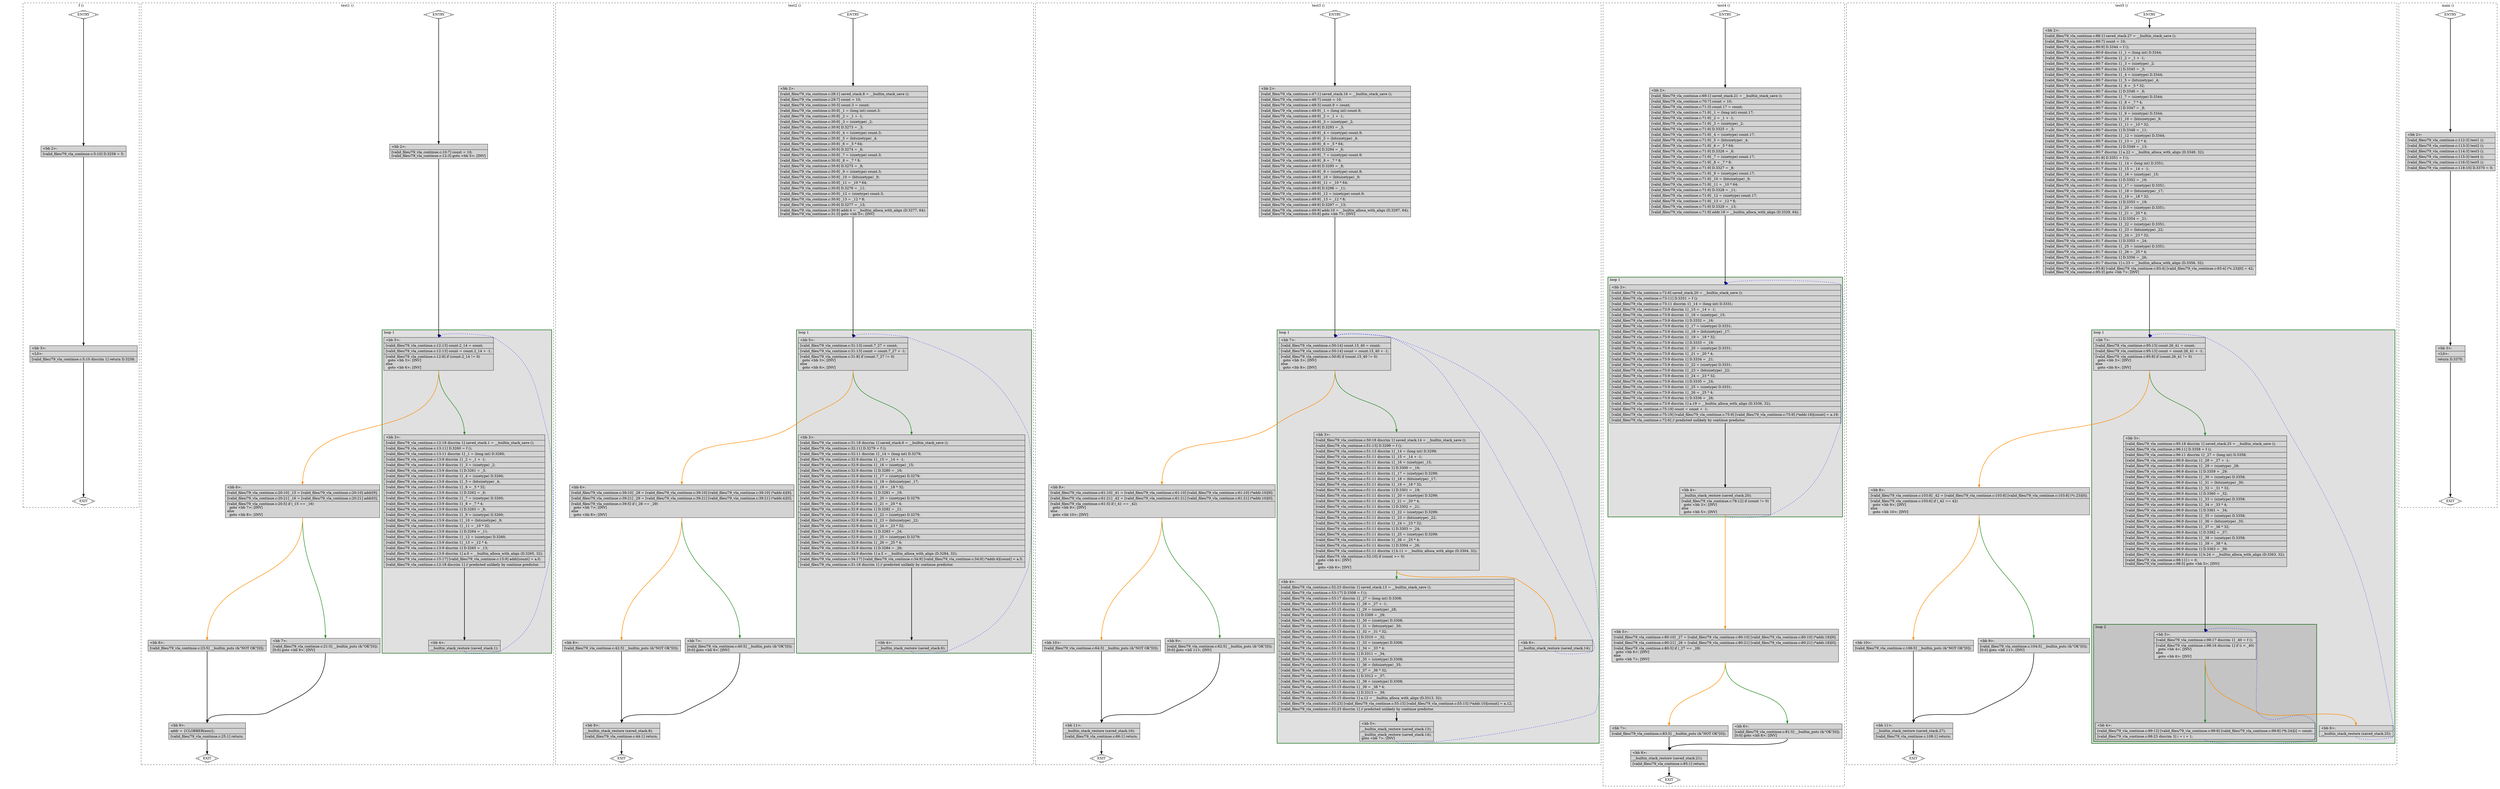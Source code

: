 digraph "a-79_vla_continue.c.015t.cfg" {
overlap=false;
subgraph "cluster_f" {
	style="dashed";
	color="black";
	label="f ()";
	fn_0_basic_block_0 [shape=Mdiamond,style=filled,fillcolor=white,label="ENTRY"];

	fn_0_basic_block_1 [shape=Mdiamond,style=filled,fillcolor=white,label="EXIT"];

	fn_0_basic_block_2 [shape=record,style=filled,fillcolor=lightgrey,label="{\<bb\ 2\>:\l\
|[valid_files/79_vla_continue.c:5:10]\ D.3258\ =\ 5;\l\
}"];

	fn_0_basic_block_3 [shape=record,style=filled,fillcolor=lightgrey,label="{\<bb\ 3\>:\l\
|\<L0\>:\l\
|[valid_files/79_vla_continue.c:5:10\ discrim\ 1]\ return\ D.3258;\l\
}"];

	fn_0_basic_block_0:s -> fn_0_basic_block_2:n [style="solid,bold",color=black,weight=100,constraint=true];
	fn_0_basic_block_2:s -> fn_0_basic_block_3:n [style="solid,bold",color=black,weight=100,constraint=true];
	fn_0_basic_block_3:s -> fn_0_basic_block_1:n [style="solid,bold",color=black,weight=10,constraint=true];
	fn_0_basic_block_0:s -> fn_0_basic_block_1:n [style="invis",constraint=true];
}
subgraph "cluster_test1" {
	style="dashed";
	color="black";
	label="test1 ()";
	subgraph cluster_1_1 {
	style="filled";
	color="darkgreen";
	fillcolor="grey88";
	label="loop 1";
	labeljust=l;
	penwidth=2;
	fn_1_basic_block_5 [shape=record,style=filled,fillcolor=lightgrey,label="{\<bb\ 5\>:\l\
|[valid_files/79_vla_continue.c:12:13]\ count.2_14\ =\ count;\l\
|[valid_files/79_vla_continue.c:12:13]\ count\ =\ count.2_14\ +\ -1;\l\
|[valid_files/79_vla_continue.c:12:8]\ if\ (count.2_14\ !=\ 0)\l\
\ \ goto\ \<bb\ 3\>;\ [INV]\l\
else\l\
\ \ goto\ \<bb\ 6\>;\ [INV]\l\
}"];

	fn_1_basic_block_3 [shape=record,style=filled,fillcolor=lightgrey,label="{\<bb\ 3\>:\l\
|[valid_files/79_vla_continue.c:12:18\ discrim\ 1]\ saved_stack.1\ =\ __builtin_stack_save\ ();\l\
|[valid_files/79_vla_continue.c:13:11]\ D.3260\ =\ f\ ();\l\
|[valid_files/79_vla_continue.c:13:11\ discrim\ 1]\ _1\ =\ (long\ int)\ D.3260;\l\
|[valid_files/79_vla_continue.c:13:9\ discrim\ 1]\ _2\ =\ _1\ +\ -1;\l\
|[valid_files/79_vla_continue.c:13:9\ discrim\ 1]\ _3\ =\ (sizetype)\ _2;\l\
|[valid_files/79_vla_continue.c:13:9\ discrim\ 1]\ D.3261\ =\ _3;\l\
|[valid_files/79_vla_continue.c:13:9\ discrim\ 1]\ _4\ =\ (sizetype)\ D.3260;\l\
|[valid_files/79_vla_continue.c:13:9\ discrim\ 1]\ _5\ =\ (bitsizetype)\ _4;\l\
|[valid_files/79_vla_continue.c:13:9\ discrim\ 1]\ _6\ =\ _5\ *\ 32;\l\
|[valid_files/79_vla_continue.c:13:9\ discrim\ 1]\ D.3262\ =\ _6;\l\
|[valid_files/79_vla_continue.c:13:9\ discrim\ 1]\ _7\ =\ (sizetype)\ D.3260;\l\
|[valid_files/79_vla_continue.c:13:9\ discrim\ 1]\ _8\ =\ _7\ *\ 4;\l\
|[valid_files/79_vla_continue.c:13:9\ discrim\ 1]\ D.3263\ =\ _8;\l\
|[valid_files/79_vla_continue.c:13:9\ discrim\ 1]\ _9\ =\ (sizetype)\ D.3260;\l\
|[valid_files/79_vla_continue.c:13:9\ discrim\ 1]\ _10\ =\ (bitsizetype)\ _9;\l\
|[valid_files/79_vla_continue.c:13:9\ discrim\ 1]\ _11\ =\ _10\ *\ 32;\l\
|[valid_files/79_vla_continue.c:13:9\ discrim\ 1]\ D.3264\ =\ _11;\l\
|[valid_files/79_vla_continue.c:13:9\ discrim\ 1]\ _12\ =\ (sizetype)\ D.3260;\l\
|[valid_files/79_vla_continue.c:13:9\ discrim\ 1]\ _13\ =\ _12\ *\ 4;\l\
|[valid_files/79_vla_continue.c:13:9\ discrim\ 1]\ D.3265\ =\ _13;\l\
|[valid_files/79_vla_continue.c:13:9\ discrim\ 1]\ a.0\ =\ __builtin_alloca_with_align\ (D.3265,\ 32);\l\
|[valid_files/79_vla_continue.c:15:17]\ [valid_files/79_vla_continue.c:15:9]\ addr[count]\ =\ a.0;\l\
|[valid_files/79_vla_continue.c:12:18\ discrim\ 1]\ //\ predicted\ unlikely\ by\ continue\ predictor.\l\
}"];

	fn_1_basic_block_4 [shape=record,style=filled,fillcolor=lightgrey,label="{\<bb\ 4\>:\l\
|__builtin_stack_restore\ (saved_stack.1);\l\
}"];

	}
	fn_1_basic_block_0 [shape=Mdiamond,style=filled,fillcolor=white,label="ENTRY"];

	fn_1_basic_block_1 [shape=Mdiamond,style=filled,fillcolor=white,label="EXIT"];

	fn_1_basic_block_2 [shape=record,style=filled,fillcolor=lightgrey,label="{\<bb\ 2\>:\l\
|[valid_files/79_vla_continue.c:10:7]\ count\ =\ 10;\l\
[valid_files/79_vla_continue.c:12:3]\ goto\ \<bb\ 5\>;\ [INV]\l\
}"];

	fn_1_basic_block_6 [shape=record,style=filled,fillcolor=lightgrey,label="{\<bb\ 6\>:\l\
|[valid_files/79_vla_continue.c:20:10]\ _15\ =\ [valid_files/79_vla_continue.c:20:10]\ addr[9];\l\
|[valid_files/79_vla_continue.c:20:21]\ _16\ =\ [valid_files/79_vla_continue.c:20:21]\ addr[0];\l\
|[valid_files/79_vla_continue.c:20:5]\ if\ (_15\ ==\ _16)\l\
\ \ goto\ \<bb\ 7\>;\ [INV]\l\
else\l\
\ \ goto\ \<bb\ 8\>;\ [INV]\l\
}"];

	fn_1_basic_block_7 [shape=record,style=filled,fillcolor=lightgrey,label="{\<bb\ 7\>:\l\
|[valid_files/79_vla_continue.c:21:5]\ __builtin_puts\ (&\"OK\"[0]);\l\
[0:0]\ goto\ \<bb\ 9\>;\ [INV]\l\
}"];

	fn_1_basic_block_8 [shape=record,style=filled,fillcolor=lightgrey,label="{\<bb\ 8\>:\l\
|[valid_files/79_vla_continue.c:23:5]\ __builtin_puts\ (&\"NOT\ OK\"[0]);\l\
}"];

	fn_1_basic_block_9 [shape=record,style=filled,fillcolor=lightgrey,label="{\<bb\ 9\>:\l\
|addr\ =\ \{CLOBBER(eos)\};\l\
|[valid_files/79_vla_continue.c:25:1]\ return;\l\
}"];

	fn_1_basic_block_0:s -> fn_1_basic_block_2:n [style="solid,bold",color=black,weight=100,constraint=true];
	fn_1_basic_block_2:s -> fn_1_basic_block_5:n [style="solid,bold",color=black,weight=100,constraint=true];
	fn_1_basic_block_3:s -> fn_1_basic_block_4:n [style="solid,bold",color=black,weight=100,constraint=true];
	fn_1_basic_block_4:s -> fn_1_basic_block_5:n [style="dotted,bold",color=blue,weight=10,constraint=false];
	fn_1_basic_block_5:s -> fn_1_basic_block_3:n [style="solid,bold",color=forestgreen,weight=10,constraint=true];
	fn_1_basic_block_5:s -> fn_1_basic_block_6:n [style="solid,bold",color=darkorange,weight=10,constraint=true];
	fn_1_basic_block_6:s -> fn_1_basic_block_7:n [style="solid,bold",color=forestgreen,weight=10,constraint=true];
	fn_1_basic_block_6:s -> fn_1_basic_block_8:n [style="solid,bold",color=darkorange,weight=10,constraint=true];
	fn_1_basic_block_7:s -> fn_1_basic_block_9:n [style="solid,bold",color=black,weight=100,constraint=true];
	fn_1_basic_block_8:s -> fn_1_basic_block_9:n [style="solid,bold",color=black,weight=100,constraint=true];
	fn_1_basic_block_9:s -> fn_1_basic_block_1:n [style="solid,bold",color=black,weight=10,constraint=true];
	fn_1_basic_block_0:s -> fn_1_basic_block_1:n [style="invis",constraint=true];
}
subgraph "cluster_test2" {
	style="dashed";
	color="black";
	label="test2 ()";
	subgraph cluster_2_1 {
	style="filled";
	color="darkgreen";
	fillcolor="grey88";
	label="loop 1";
	labeljust=l;
	penwidth=2;
	fn_2_basic_block_5 [shape=record,style=filled,fillcolor=lightgrey,label="{\<bb\ 5\>:\l\
|[valid_files/79_vla_continue.c:31:13]\ count.7_27\ =\ count;\l\
|[valid_files/79_vla_continue.c:31:13]\ count\ =\ count.7_27\ +\ -1;\l\
|[valid_files/79_vla_continue.c:31:8]\ if\ (count.7_27\ !=\ 0)\l\
\ \ goto\ \<bb\ 3\>;\ [INV]\l\
else\l\
\ \ goto\ \<bb\ 6\>;\ [INV]\l\
}"];

	fn_2_basic_block_3 [shape=record,style=filled,fillcolor=lightgrey,label="{\<bb\ 3\>:\l\
|[valid_files/79_vla_continue.c:31:18\ discrim\ 1]\ saved_stack.6\ =\ __builtin_stack_save\ ();\l\
|[valid_files/79_vla_continue.c:32:11]\ D.3279\ =\ f\ ();\l\
|[valid_files/79_vla_continue.c:32:11\ discrim\ 1]\ _14\ =\ (long\ int)\ D.3279;\l\
|[valid_files/79_vla_continue.c:32:9\ discrim\ 1]\ _15\ =\ _14\ +\ -1;\l\
|[valid_files/79_vla_continue.c:32:9\ discrim\ 1]\ _16\ =\ (sizetype)\ _15;\l\
|[valid_files/79_vla_continue.c:32:9\ discrim\ 1]\ D.3280\ =\ _16;\l\
|[valid_files/79_vla_continue.c:32:9\ discrim\ 1]\ _17\ =\ (sizetype)\ D.3279;\l\
|[valid_files/79_vla_continue.c:32:9\ discrim\ 1]\ _18\ =\ (bitsizetype)\ _17;\l\
|[valid_files/79_vla_continue.c:32:9\ discrim\ 1]\ _19\ =\ _18\ *\ 32;\l\
|[valid_files/79_vla_continue.c:32:9\ discrim\ 1]\ D.3281\ =\ _19;\l\
|[valid_files/79_vla_continue.c:32:9\ discrim\ 1]\ _20\ =\ (sizetype)\ D.3279;\l\
|[valid_files/79_vla_continue.c:32:9\ discrim\ 1]\ _21\ =\ _20\ *\ 4;\l\
|[valid_files/79_vla_continue.c:32:9\ discrim\ 1]\ D.3282\ =\ _21;\l\
|[valid_files/79_vla_continue.c:32:9\ discrim\ 1]\ _22\ =\ (sizetype)\ D.3279;\l\
|[valid_files/79_vla_continue.c:32:9\ discrim\ 1]\ _23\ =\ (bitsizetype)\ _22;\l\
|[valid_files/79_vla_continue.c:32:9\ discrim\ 1]\ _24\ =\ _23\ *\ 32;\l\
|[valid_files/79_vla_continue.c:32:9\ discrim\ 1]\ D.3283\ =\ _24;\l\
|[valid_files/79_vla_continue.c:32:9\ discrim\ 1]\ _25\ =\ (sizetype)\ D.3279;\l\
|[valid_files/79_vla_continue.c:32:9\ discrim\ 1]\ _26\ =\ _25\ *\ 4;\l\
|[valid_files/79_vla_continue.c:32:9\ discrim\ 1]\ D.3284\ =\ _26;\l\
|[valid_files/79_vla_continue.c:32:9\ discrim\ 1]\ a.5\ =\ __builtin_alloca_with_align\ (D.3284,\ 32);\l\
|[valid_files/79_vla_continue.c:34:17]\ [valid_files/79_vla_continue.c:34:9]\ [valid_files/79_vla_continue.c:34:9]\ (*addr.4)[count]\ =\ a.5;\l\
|[valid_files/79_vla_continue.c:31:18\ discrim\ 1]\ //\ predicted\ unlikely\ by\ continue\ predictor.\l\
}"];

	fn_2_basic_block_4 [shape=record,style=filled,fillcolor=lightgrey,label="{\<bb\ 4\>:\l\
|__builtin_stack_restore\ (saved_stack.6);\l\
}"];

	}
	fn_2_basic_block_0 [shape=Mdiamond,style=filled,fillcolor=white,label="ENTRY"];

	fn_2_basic_block_1 [shape=Mdiamond,style=filled,fillcolor=white,label="EXIT"];

	fn_2_basic_block_2 [shape=record,style=filled,fillcolor=lightgrey,label="{\<bb\ 2\>:\l\
|[valid_files/79_vla_continue.c:28:1]\ saved_stack.8\ =\ __builtin_stack_save\ ();\l\
|[valid_files/79_vla_continue.c:29:7]\ count\ =\ 10;\l\
|[valid_files/79_vla_continue.c:30:3]\ count.3\ =\ count;\l\
|[valid_files/79_vla_continue.c:30:9]\ _1\ =\ (long\ int)\ count.3;\l\
|[valid_files/79_vla_continue.c:30:9]\ _2\ =\ _1\ +\ -1;\l\
|[valid_files/79_vla_continue.c:30:9]\ _3\ =\ (sizetype)\ _2;\l\
|[valid_files/79_vla_continue.c:30:9]\ D.3273\ =\ _3;\l\
|[valid_files/79_vla_continue.c:30:9]\ _4\ =\ (sizetype)\ count.3;\l\
|[valid_files/79_vla_continue.c:30:9]\ _5\ =\ (bitsizetype)\ _4;\l\
|[valid_files/79_vla_continue.c:30:9]\ _6\ =\ _5\ *\ 64;\l\
|[valid_files/79_vla_continue.c:30:9]\ D.3274\ =\ _6;\l\
|[valid_files/79_vla_continue.c:30:9]\ _7\ =\ (sizetype)\ count.3;\l\
|[valid_files/79_vla_continue.c:30:9]\ _8\ =\ _7\ *\ 8;\l\
|[valid_files/79_vla_continue.c:30:9]\ D.3275\ =\ _8;\l\
|[valid_files/79_vla_continue.c:30:9]\ _9\ =\ (sizetype)\ count.3;\l\
|[valid_files/79_vla_continue.c:30:9]\ _10\ =\ (bitsizetype)\ _9;\l\
|[valid_files/79_vla_continue.c:30:9]\ _11\ =\ _10\ *\ 64;\l\
|[valid_files/79_vla_continue.c:30:9]\ D.3276\ =\ _11;\l\
|[valid_files/79_vla_continue.c:30:9]\ _12\ =\ (sizetype)\ count.3;\l\
|[valid_files/79_vla_continue.c:30:9]\ _13\ =\ _12\ *\ 8;\l\
|[valid_files/79_vla_continue.c:30:9]\ D.3277\ =\ _13;\l\
|[valid_files/79_vla_continue.c:30:9]\ addr.4\ =\ __builtin_alloca_with_align\ (D.3277,\ 64);\l\
[valid_files/79_vla_continue.c:31:3]\ goto\ \<bb\ 5\>;\ [INV]\l\
}"];

	fn_2_basic_block_6 [shape=record,style=filled,fillcolor=lightgrey,label="{\<bb\ 6\>:\l\
|[valid_files/79_vla_continue.c:39:10]\ _28\ =\ [valid_files/79_vla_continue.c:39:10]\ [valid_files/79_vla_continue.c:39:10]\ (*addr.4)[9];\l\
|[valid_files/79_vla_continue.c:39:21]\ _29\ =\ [valid_files/79_vla_continue.c:39:21]\ [valid_files/79_vla_continue.c:39:21]\ (*addr.4)[0];\l\
|[valid_files/79_vla_continue.c:39:5]\ if\ (_28\ ==\ _29)\l\
\ \ goto\ \<bb\ 7\>;\ [INV]\l\
else\l\
\ \ goto\ \<bb\ 8\>;\ [INV]\l\
}"];

	fn_2_basic_block_7 [shape=record,style=filled,fillcolor=lightgrey,label="{\<bb\ 7\>:\l\
|[valid_files/79_vla_continue.c:40:5]\ __builtin_puts\ (&\"OK\"[0]);\l\
[0:0]\ goto\ \<bb\ 9\>;\ [INV]\l\
}"];

	fn_2_basic_block_8 [shape=record,style=filled,fillcolor=lightgrey,label="{\<bb\ 8\>:\l\
|[valid_files/79_vla_continue.c:42:5]\ __builtin_puts\ (&\"NOT\ OK\"[0]);\l\
}"];

	fn_2_basic_block_9 [shape=record,style=filled,fillcolor=lightgrey,label="{\<bb\ 9\>:\l\
|__builtin_stack_restore\ (saved_stack.8);\l\
|[valid_files/79_vla_continue.c:44:1]\ return;\l\
}"];

	fn_2_basic_block_0:s -> fn_2_basic_block_2:n [style="solid,bold",color=black,weight=100,constraint=true];
	fn_2_basic_block_2:s -> fn_2_basic_block_5:n [style="solid,bold",color=black,weight=100,constraint=true];
	fn_2_basic_block_3:s -> fn_2_basic_block_4:n [style="solid,bold",color=black,weight=100,constraint=true];
	fn_2_basic_block_4:s -> fn_2_basic_block_5:n [style="dotted,bold",color=blue,weight=10,constraint=false];
	fn_2_basic_block_5:s -> fn_2_basic_block_3:n [style="solid,bold",color=forestgreen,weight=10,constraint=true];
	fn_2_basic_block_5:s -> fn_2_basic_block_6:n [style="solid,bold",color=darkorange,weight=10,constraint=true];
	fn_2_basic_block_6:s -> fn_2_basic_block_7:n [style="solid,bold",color=forestgreen,weight=10,constraint=true];
	fn_2_basic_block_6:s -> fn_2_basic_block_8:n [style="solid,bold",color=darkorange,weight=10,constraint=true];
	fn_2_basic_block_7:s -> fn_2_basic_block_9:n [style="solid,bold",color=black,weight=100,constraint=true];
	fn_2_basic_block_8:s -> fn_2_basic_block_9:n [style="solid,bold",color=black,weight=100,constraint=true];
	fn_2_basic_block_9:s -> fn_2_basic_block_1:n [style="solid,bold",color=black,weight=10,constraint=true];
	fn_2_basic_block_0:s -> fn_2_basic_block_1:n [style="invis",constraint=true];
}
subgraph "cluster_test3" {
	style="dashed";
	color="black";
	label="test3 ()";
	subgraph cluster_3_1 {
	style="filled";
	color="darkgreen";
	fillcolor="grey88";
	label="loop 1";
	labeljust=l;
	penwidth=2;
	fn_3_basic_block_7 [shape=record,style=filled,fillcolor=lightgrey,label="{\<bb\ 7\>:\l\
|[valid_files/79_vla_continue.c:50:14]\ count.15_40\ =\ count;\l\
|[valid_files/79_vla_continue.c:50:14]\ count\ =\ count.15_40\ +\ -1;\l\
|[valid_files/79_vla_continue.c:50:9]\ if\ (count.15_40\ !=\ 0)\l\
\ \ goto\ \<bb\ 3\>;\ [INV]\l\
else\l\
\ \ goto\ \<bb\ 8\>;\ [INV]\l\
}"];

	fn_3_basic_block_3 [shape=record,style=filled,fillcolor=lightgrey,label="{\<bb\ 3\>:\l\
|[valid_files/79_vla_continue.c:50:18\ discrim\ 1]\ saved_stack.14\ =\ __builtin_stack_save\ ();\l\
|[valid_files/79_vla_continue.c:51:13]\ D.3299\ =\ f\ ();\l\
|[valid_files/79_vla_continue.c:51:13\ discrim\ 1]\ _14\ =\ (long\ int)\ D.3299;\l\
|[valid_files/79_vla_continue.c:51:11\ discrim\ 1]\ _15\ =\ _14\ +\ -1;\l\
|[valid_files/79_vla_continue.c:51:11\ discrim\ 1]\ _16\ =\ (sizetype)\ _15;\l\
|[valid_files/79_vla_continue.c:51:11\ discrim\ 1]\ D.3300\ =\ _16;\l\
|[valid_files/79_vla_continue.c:51:11\ discrim\ 1]\ _17\ =\ (sizetype)\ D.3299;\l\
|[valid_files/79_vla_continue.c:51:11\ discrim\ 1]\ _18\ =\ (bitsizetype)\ _17;\l\
|[valid_files/79_vla_continue.c:51:11\ discrim\ 1]\ _19\ =\ _18\ *\ 32;\l\
|[valid_files/79_vla_continue.c:51:11\ discrim\ 1]\ D.3301\ =\ _19;\l\
|[valid_files/79_vla_continue.c:51:11\ discrim\ 1]\ _20\ =\ (sizetype)\ D.3299;\l\
|[valid_files/79_vla_continue.c:51:11\ discrim\ 1]\ _21\ =\ _20\ *\ 4;\l\
|[valid_files/79_vla_continue.c:51:11\ discrim\ 1]\ D.3302\ =\ _21;\l\
|[valid_files/79_vla_continue.c:51:11\ discrim\ 1]\ _22\ =\ (sizetype)\ D.3299;\l\
|[valid_files/79_vla_continue.c:51:11\ discrim\ 1]\ _23\ =\ (bitsizetype)\ _22;\l\
|[valid_files/79_vla_continue.c:51:11\ discrim\ 1]\ _24\ =\ _23\ *\ 32;\l\
|[valid_files/79_vla_continue.c:51:11\ discrim\ 1]\ D.3303\ =\ _24;\l\
|[valid_files/79_vla_continue.c:51:11\ discrim\ 1]\ _25\ =\ (sizetype)\ D.3299;\l\
|[valid_files/79_vla_continue.c:51:11\ discrim\ 1]\ _26\ =\ _25\ *\ 4;\l\
|[valid_files/79_vla_continue.c:51:11\ discrim\ 1]\ D.3304\ =\ _26;\l\
|[valid_files/79_vla_continue.c:51:11\ discrim\ 1]\ b.11\ =\ __builtin_alloca_with_align\ (D.3304,\ 32);\l\
|[valid_files/79_vla_continue.c:52:10]\ if\ (count\ \>=\ 0)\l\
\ \ goto\ \<bb\ 4\>;\ [INV]\l\
else\l\
\ \ goto\ \<bb\ 6\>;\ [INV]\l\
}"];

	fn_3_basic_block_4 [shape=record,style=filled,fillcolor=lightgrey,label="{\<bb\ 4\>:\l\
|[valid_files/79_vla_continue.c:52:23\ discrim\ 1]\ saved_stack.13\ =\ __builtin_stack_save\ ();\l\
|[valid_files/79_vla_continue.c:53:17]\ D.3308\ =\ f\ ();\l\
|[valid_files/79_vla_continue.c:53:17\ discrim\ 1]\ _27\ =\ (long\ int)\ D.3308;\l\
|[valid_files/79_vla_continue.c:53:15\ discrim\ 1]\ _28\ =\ _27\ +\ -1;\l\
|[valid_files/79_vla_continue.c:53:15\ discrim\ 1]\ _29\ =\ (sizetype)\ _28;\l\
|[valid_files/79_vla_continue.c:53:15\ discrim\ 1]\ D.3309\ =\ _29;\l\
|[valid_files/79_vla_continue.c:53:15\ discrim\ 1]\ _30\ =\ (sizetype)\ D.3308;\l\
|[valid_files/79_vla_continue.c:53:15\ discrim\ 1]\ _31\ =\ (bitsizetype)\ _30;\l\
|[valid_files/79_vla_continue.c:53:15\ discrim\ 1]\ _32\ =\ _31\ *\ 32;\l\
|[valid_files/79_vla_continue.c:53:15\ discrim\ 1]\ D.3310\ =\ _32;\l\
|[valid_files/79_vla_continue.c:53:15\ discrim\ 1]\ _33\ =\ (sizetype)\ D.3308;\l\
|[valid_files/79_vla_continue.c:53:15\ discrim\ 1]\ _34\ =\ _33\ *\ 4;\l\
|[valid_files/79_vla_continue.c:53:15\ discrim\ 1]\ D.3311\ =\ _34;\l\
|[valid_files/79_vla_continue.c:53:15\ discrim\ 1]\ _35\ =\ (sizetype)\ D.3308;\l\
|[valid_files/79_vla_continue.c:53:15\ discrim\ 1]\ _36\ =\ (bitsizetype)\ _35;\l\
|[valid_files/79_vla_continue.c:53:15\ discrim\ 1]\ _37\ =\ _36\ *\ 32;\l\
|[valid_files/79_vla_continue.c:53:15\ discrim\ 1]\ D.3312\ =\ _37;\l\
|[valid_files/79_vla_continue.c:53:15\ discrim\ 1]\ _38\ =\ (sizetype)\ D.3308;\l\
|[valid_files/79_vla_continue.c:53:15\ discrim\ 1]\ _39\ =\ _38\ *\ 4;\l\
|[valid_files/79_vla_continue.c:53:15\ discrim\ 1]\ D.3313\ =\ _39;\l\
|[valid_files/79_vla_continue.c:53:15\ discrim\ 1]\ a.12\ =\ __builtin_alloca_with_align\ (D.3313,\ 32);\l\
|[valid_files/79_vla_continue.c:55:23]\ [valid_files/79_vla_continue.c:55:15]\ [valid_files/79_vla_continue.c:55:15]\ (*addr.10)[count]\ =\ a.12;\l\
|[valid_files/79_vla_continue.c:52:23\ discrim\ 1]\ //\ predicted\ unlikely\ by\ continue\ predictor.\l\
}"];

	fn_3_basic_block_6 [shape=record,style=filled,fillcolor=lightgrey,label="{\<bb\ 6\>:\l\
|__builtin_stack_restore\ (saved_stack.14);\l\
}"];

	fn_3_basic_block_5 [shape=record,style=filled,fillcolor=lightgrey,label="{\<bb\ 5\>:\l\
|__builtin_stack_restore\ (saved_stack.13);\l\
|__builtin_stack_restore\ (saved_stack.14);\l\
goto\ \<bb\ 7\>;\ [INV]\l\
}"];

	}
	fn_3_basic_block_0 [shape=Mdiamond,style=filled,fillcolor=white,label="ENTRY"];

	fn_3_basic_block_1 [shape=Mdiamond,style=filled,fillcolor=white,label="EXIT"];

	fn_3_basic_block_2 [shape=record,style=filled,fillcolor=lightgrey,label="{\<bb\ 2\>:\l\
|[valid_files/79_vla_continue.c:47:1]\ saved_stack.16\ =\ __builtin_stack_save\ ();\l\
|[valid_files/79_vla_continue.c:48:7]\ count\ =\ 10;\l\
|[valid_files/79_vla_continue.c:49:3]\ count.9\ =\ count;\l\
|[valid_files/79_vla_continue.c:49:9]\ _1\ =\ (long\ int)\ count.9;\l\
|[valid_files/79_vla_continue.c:49:9]\ _2\ =\ _1\ +\ -1;\l\
|[valid_files/79_vla_continue.c:49:9]\ _3\ =\ (sizetype)\ _2;\l\
|[valid_files/79_vla_continue.c:49:9]\ D.3293\ =\ _3;\l\
|[valid_files/79_vla_continue.c:49:9]\ _4\ =\ (sizetype)\ count.9;\l\
|[valid_files/79_vla_continue.c:49:9]\ _5\ =\ (bitsizetype)\ _4;\l\
|[valid_files/79_vla_continue.c:49:9]\ _6\ =\ _5\ *\ 64;\l\
|[valid_files/79_vla_continue.c:49:9]\ D.3294\ =\ _6;\l\
|[valid_files/79_vla_continue.c:49:9]\ _7\ =\ (sizetype)\ count.9;\l\
|[valid_files/79_vla_continue.c:49:9]\ _8\ =\ _7\ *\ 8;\l\
|[valid_files/79_vla_continue.c:49:9]\ D.3295\ =\ _8;\l\
|[valid_files/79_vla_continue.c:49:9]\ _9\ =\ (sizetype)\ count.9;\l\
|[valid_files/79_vla_continue.c:49:9]\ _10\ =\ (bitsizetype)\ _9;\l\
|[valid_files/79_vla_continue.c:49:9]\ _11\ =\ _10\ *\ 64;\l\
|[valid_files/79_vla_continue.c:49:9]\ D.3296\ =\ _11;\l\
|[valid_files/79_vla_continue.c:49:9]\ _12\ =\ (sizetype)\ count.9;\l\
|[valid_files/79_vla_continue.c:49:9]\ _13\ =\ _12\ *\ 8;\l\
|[valid_files/79_vla_continue.c:49:9]\ D.3297\ =\ _13;\l\
|[valid_files/79_vla_continue.c:49:9]\ addr.10\ =\ __builtin_alloca_with_align\ (D.3297,\ 64);\l\
[valid_files/79_vla_continue.c:50:8]\ goto\ \<bb\ 7\>;\ [INV]\l\
}"];

	fn_3_basic_block_8 [shape=record,style=filled,fillcolor=lightgrey,label="{\<bb\ 8\>:\l\
|[valid_files/79_vla_continue.c:61:10]\ _41\ =\ [valid_files/79_vla_continue.c:61:10]\ [valid_files/79_vla_continue.c:61:10]\ (*addr.10)[9];\l\
|[valid_files/79_vla_continue.c:61:21]\ _42\ =\ [valid_files/79_vla_continue.c:61:21]\ [valid_files/79_vla_continue.c:61:21]\ (*addr.10)[0];\l\
|[valid_files/79_vla_continue.c:61:5]\ if\ (_41\ ==\ _42)\l\
\ \ goto\ \<bb\ 9\>;\ [INV]\l\
else\l\
\ \ goto\ \<bb\ 10\>;\ [INV]\l\
}"];

	fn_3_basic_block_9 [shape=record,style=filled,fillcolor=lightgrey,label="{\<bb\ 9\>:\l\
|[valid_files/79_vla_continue.c:62:5]\ __builtin_puts\ (&\"OK\"[0]);\l\
[0:0]\ goto\ \<bb\ 11\>;\ [INV]\l\
}"];

	fn_3_basic_block_10 [shape=record,style=filled,fillcolor=lightgrey,label="{\<bb\ 10\>:\l\
|[valid_files/79_vla_continue.c:64:5]\ __builtin_puts\ (&\"NOT\ OK\"[0]);\l\
}"];

	fn_3_basic_block_11 [shape=record,style=filled,fillcolor=lightgrey,label="{\<bb\ 11\>:\l\
|__builtin_stack_restore\ (saved_stack.16);\l\
|[valid_files/79_vla_continue.c:66:1]\ return;\l\
}"];

	fn_3_basic_block_0:s -> fn_3_basic_block_2:n [style="solid,bold",color=black,weight=100,constraint=true];
	fn_3_basic_block_2:s -> fn_3_basic_block_7:n [style="solid,bold",color=black,weight=100,constraint=true];
	fn_3_basic_block_3:s -> fn_3_basic_block_4:n [style="solid,bold",color=forestgreen,weight=10,constraint=true];
	fn_3_basic_block_3:s -> fn_3_basic_block_6:n [style="solid,bold",color=darkorange,weight=10,constraint=true];
	fn_3_basic_block_4:s -> fn_3_basic_block_5:n [style="solid,bold",color=black,weight=100,constraint=true];
	fn_3_basic_block_5:s -> fn_3_basic_block_7:n [style="dotted,bold",color=blue,weight=10,constraint=false];
	fn_3_basic_block_6:s -> fn_3_basic_block_7:n [style="dotted,bold",color=blue,weight=10,constraint=false];
	fn_3_basic_block_7:s -> fn_3_basic_block_3:n [style="solid,bold",color=forestgreen,weight=10,constraint=true];
	fn_3_basic_block_7:s -> fn_3_basic_block_8:n [style="solid,bold",color=darkorange,weight=10,constraint=true];
	fn_3_basic_block_8:s -> fn_3_basic_block_9:n [style="solid,bold",color=forestgreen,weight=10,constraint=true];
	fn_3_basic_block_8:s -> fn_3_basic_block_10:n [style="solid,bold",color=darkorange,weight=10,constraint=true];
	fn_3_basic_block_9:s -> fn_3_basic_block_11:n [style="solid,bold",color=black,weight=100,constraint=true];
	fn_3_basic_block_10:s -> fn_3_basic_block_11:n [style="solid,bold",color=black,weight=100,constraint=true];
	fn_3_basic_block_11:s -> fn_3_basic_block_1:n [style="solid,bold",color=black,weight=10,constraint=true];
	fn_3_basic_block_0:s -> fn_3_basic_block_1:n [style="invis",constraint=true];
}
subgraph "cluster_test4" {
	style="dashed";
	color="black";
	label="test4 ()";
	subgraph cluster_4_1 {
	style="filled";
	color="darkgreen";
	fillcolor="grey88";
	label="loop 1";
	labeljust=l;
	penwidth=2;
	fn_4_basic_block_3 [shape=record,style=filled,fillcolor=lightgrey,label="{\<bb\ 3\>:\l\
|[valid_files/79_vla_continue.c:72:6]\ saved_stack.20\ =\ __builtin_stack_save\ ();\l\
|[valid_files/79_vla_continue.c:73:11]\ D.3331\ =\ f\ ();\l\
|[valid_files/79_vla_continue.c:73:11\ discrim\ 1]\ _14\ =\ (long\ int)\ D.3331;\l\
|[valid_files/79_vla_continue.c:73:9\ discrim\ 1]\ _15\ =\ _14\ +\ -1;\l\
|[valid_files/79_vla_continue.c:73:9\ discrim\ 1]\ _16\ =\ (sizetype)\ _15;\l\
|[valid_files/79_vla_continue.c:73:9\ discrim\ 1]\ D.3332\ =\ _16;\l\
|[valid_files/79_vla_continue.c:73:9\ discrim\ 1]\ _17\ =\ (sizetype)\ D.3331;\l\
|[valid_files/79_vla_continue.c:73:9\ discrim\ 1]\ _18\ =\ (bitsizetype)\ _17;\l\
|[valid_files/79_vla_continue.c:73:9\ discrim\ 1]\ _19\ =\ _18\ *\ 32;\l\
|[valid_files/79_vla_continue.c:73:9\ discrim\ 1]\ D.3333\ =\ _19;\l\
|[valid_files/79_vla_continue.c:73:9\ discrim\ 1]\ _20\ =\ (sizetype)\ D.3331;\l\
|[valid_files/79_vla_continue.c:73:9\ discrim\ 1]\ _21\ =\ _20\ *\ 4;\l\
|[valid_files/79_vla_continue.c:73:9\ discrim\ 1]\ D.3334\ =\ _21;\l\
|[valid_files/79_vla_continue.c:73:9\ discrim\ 1]\ _22\ =\ (sizetype)\ D.3331;\l\
|[valid_files/79_vla_continue.c:73:9\ discrim\ 1]\ _23\ =\ (bitsizetype)\ _22;\l\
|[valid_files/79_vla_continue.c:73:9\ discrim\ 1]\ _24\ =\ _23\ *\ 32;\l\
|[valid_files/79_vla_continue.c:73:9\ discrim\ 1]\ D.3335\ =\ _24;\l\
|[valid_files/79_vla_continue.c:73:9\ discrim\ 1]\ _25\ =\ (sizetype)\ D.3331;\l\
|[valid_files/79_vla_continue.c:73:9\ discrim\ 1]\ _26\ =\ _25\ *\ 4;\l\
|[valid_files/79_vla_continue.c:73:9\ discrim\ 1]\ D.3336\ =\ _26;\l\
|[valid_files/79_vla_continue.c:73:9\ discrim\ 1]\ a.19\ =\ __builtin_alloca_with_align\ (D.3336,\ 32);\l\
|[valid_files/79_vla_continue.c:75:19]\ count\ =\ count\ +\ -1;\l\
|[valid_files/79_vla_continue.c:75:19]\ [valid_files/79_vla_continue.c:75:9]\ [valid_files/79_vla_continue.c:75:9]\ (*addr.18)[count]\ =\ a.19;\l\
|[valid_files/79_vla_continue.c:72:6]\ //\ predicted\ unlikely\ by\ continue\ predictor.\l\
}"];

	fn_4_basic_block_4 [shape=record,style=filled,fillcolor=lightgrey,label="{\<bb\ 4\>:\l\
|__builtin_stack_restore\ (saved_stack.20);\l\
|[valid_files/79_vla_continue.c:78:12]\ if\ (count\ !=\ 0)\l\
\ \ goto\ \<bb\ 3\>;\ [INV]\l\
else\l\
\ \ goto\ \<bb\ 5\>;\ [INV]\l\
}"];

	}
	fn_4_basic_block_0 [shape=Mdiamond,style=filled,fillcolor=white,label="ENTRY"];

	fn_4_basic_block_1 [shape=Mdiamond,style=filled,fillcolor=white,label="EXIT"];

	fn_4_basic_block_2 [shape=record,style=filled,fillcolor=lightgrey,label="{\<bb\ 2\>:\l\
|[valid_files/79_vla_continue.c:69:1]\ saved_stack.21\ =\ __builtin_stack_save\ ();\l\
|[valid_files/79_vla_continue.c:70:7]\ count\ =\ 10;\l\
|[valid_files/79_vla_continue.c:71:3]\ count.17\ =\ count;\l\
|[valid_files/79_vla_continue.c:71:9]\ _1\ =\ (long\ int)\ count.17;\l\
|[valid_files/79_vla_continue.c:71:9]\ _2\ =\ _1\ +\ -1;\l\
|[valid_files/79_vla_continue.c:71:9]\ _3\ =\ (sizetype)\ _2;\l\
|[valid_files/79_vla_continue.c:71:9]\ D.3325\ =\ _3;\l\
|[valid_files/79_vla_continue.c:71:9]\ _4\ =\ (sizetype)\ count.17;\l\
|[valid_files/79_vla_continue.c:71:9]\ _5\ =\ (bitsizetype)\ _4;\l\
|[valid_files/79_vla_continue.c:71:9]\ _6\ =\ _5\ *\ 64;\l\
|[valid_files/79_vla_continue.c:71:9]\ D.3326\ =\ _6;\l\
|[valid_files/79_vla_continue.c:71:9]\ _7\ =\ (sizetype)\ count.17;\l\
|[valid_files/79_vla_continue.c:71:9]\ _8\ =\ _7\ *\ 8;\l\
|[valid_files/79_vla_continue.c:71:9]\ D.3327\ =\ _8;\l\
|[valid_files/79_vla_continue.c:71:9]\ _9\ =\ (sizetype)\ count.17;\l\
|[valid_files/79_vla_continue.c:71:9]\ _10\ =\ (bitsizetype)\ _9;\l\
|[valid_files/79_vla_continue.c:71:9]\ _11\ =\ _10\ *\ 64;\l\
|[valid_files/79_vla_continue.c:71:9]\ D.3328\ =\ _11;\l\
|[valid_files/79_vla_continue.c:71:9]\ _12\ =\ (sizetype)\ count.17;\l\
|[valid_files/79_vla_continue.c:71:9]\ _13\ =\ _12\ *\ 8;\l\
|[valid_files/79_vla_continue.c:71:9]\ D.3329\ =\ _13;\l\
|[valid_files/79_vla_continue.c:71:9]\ addr.18\ =\ __builtin_alloca_with_align\ (D.3329,\ 64);\l\
}"];

	fn_4_basic_block_5 [shape=record,style=filled,fillcolor=lightgrey,label="{\<bb\ 5\>:\l\
|[valid_files/79_vla_continue.c:80:10]\ _27\ =\ [valid_files/79_vla_continue.c:80:10]\ [valid_files/79_vla_continue.c:80:10]\ (*addr.18)[9];\l\
|[valid_files/79_vla_continue.c:80:21]\ _28\ =\ [valid_files/79_vla_continue.c:80:21]\ [valid_files/79_vla_continue.c:80:21]\ (*addr.18)[0];\l\
|[valid_files/79_vla_continue.c:80:5]\ if\ (_27\ ==\ _28)\l\
\ \ goto\ \<bb\ 6\>;\ [INV]\l\
else\l\
\ \ goto\ \<bb\ 7\>;\ [INV]\l\
}"];

	fn_4_basic_block_6 [shape=record,style=filled,fillcolor=lightgrey,label="{\<bb\ 6\>:\l\
|[valid_files/79_vla_continue.c:81:5]\ __builtin_puts\ (&\"OK\"[0]);\l\
[0:0]\ goto\ \<bb\ 8\>;\ [INV]\l\
}"];

	fn_4_basic_block_7 [shape=record,style=filled,fillcolor=lightgrey,label="{\<bb\ 7\>:\l\
|[valid_files/79_vla_continue.c:83:5]\ __builtin_puts\ (&\"NOT\ OK\"[0]);\l\
}"];

	fn_4_basic_block_8 [shape=record,style=filled,fillcolor=lightgrey,label="{\<bb\ 8\>:\l\
|__builtin_stack_restore\ (saved_stack.21);\l\
|[valid_files/79_vla_continue.c:85:1]\ return;\l\
}"];

	fn_4_basic_block_0:s -> fn_4_basic_block_2:n [style="solid,bold",color=black,weight=100,constraint=true];
	fn_4_basic_block_2:s -> fn_4_basic_block_3:n [style="solid,bold",color=black,weight=100,constraint=true];
	fn_4_basic_block_3:s -> fn_4_basic_block_4:n [style="solid,bold",color=black,weight=100,constraint=true];
	fn_4_basic_block_4:s -> fn_4_basic_block_3:n [style="dotted,bold",color=blue,weight=10,constraint=false];
	fn_4_basic_block_4:s -> fn_4_basic_block_5:n [style="solid,bold",color=darkorange,weight=10,constraint=true];
	fn_4_basic_block_5:s -> fn_4_basic_block_6:n [style="solid,bold",color=forestgreen,weight=10,constraint=true];
	fn_4_basic_block_5:s -> fn_4_basic_block_7:n [style="solid,bold",color=darkorange,weight=10,constraint=true];
	fn_4_basic_block_6:s -> fn_4_basic_block_8:n [style="solid,bold",color=black,weight=100,constraint=true];
	fn_4_basic_block_7:s -> fn_4_basic_block_8:n [style="solid,bold",color=black,weight=100,constraint=true];
	fn_4_basic_block_8:s -> fn_4_basic_block_1:n [style="solid,bold",color=black,weight=10,constraint=true];
	fn_4_basic_block_0:s -> fn_4_basic_block_1:n [style="invis",constraint=true];
}
subgraph "cluster_test5" {
	style="dashed";
	color="black";
	label="test5 ()";
	subgraph cluster_5_1 {
	style="filled";
	color="darkgreen";
	fillcolor="grey88";
	label="loop 1";
	labeljust=l;
	penwidth=2;
	subgraph cluster_5_2 {
	style="filled";
	color="darkgreen";
	fillcolor="grey77";
	label="loop 2";
	labeljust=l;
	penwidth=2;
	fn_5_basic_block_5 [shape=record,style=filled,fillcolor=lightgrey,label="{\<bb\ 5\>:\l\
|[valid_files/79_vla_continue.c:98:17\ discrim\ 1]\ _40\ =\ f\ ();\l\
|[valid_files/79_vla_continue.c:98:16\ discrim\ 1]\ if\ (i\ \<\ _40)\l\
\ \ goto\ \<bb\ 4\>;\ [INV]\l\
else\l\
\ \ goto\ \<bb\ 6\>;\ [INV]\l\
}"];

	fn_5_basic_block_4 [shape=record,style=filled,fillcolor=lightgrey,label="{\<bb\ 4\>:\l\
|[valid_files/79_vla_continue.c:99:12]\ [valid_files/79_vla_continue.c:99:8]\ [valid_files/79_vla_continue.c:99:8]\ (*b.24)[i]\ =\ count;\l\
|[valid_files/79_vla_continue.c:98:23\ discrim\ 3]\ i\ =\ i\ +\ 1;\l\
}"];

	}
	fn_5_basic_block_7 [shape=record,style=filled,fillcolor=lightgrey,label="{\<bb\ 7\>:\l\
|[valid_files/79_vla_continue.c:95:13]\ count.26_41\ =\ count;\l\
|[valid_files/79_vla_continue.c:95:13]\ count\ =\ count.26_41\ +\ -1;\l\
|[valid_files/79_vla_continue.c:95:8]\ if\ (count.26_41\ !=\ 0)\l\
\ \ goto\ \<bb\ 3\>;\ [INV]\l\
else\l\
\ \ goto\ \<bb\ 8\>;\ [INV]\l\
}"];

	fn_5_basic_block_3 [shape=record,style=filled,fillcolor=lightgrey,label="{\<bb\ 3\>:\l\
|[valid_files/79_vla_continue.c:95:18\ discrim\ 1]\ saved_stack.25\ =\ __builtin_stack_save\ ();\l\
|[valid_files/79_vla_continue.c:96:11]\ D.3358\ =\ f\ ();\l\
|[valid_files/79_vla_continue.c:96:11\ discrim\ 1]\ _27\ =\ (long\ int)\ D.3358;\l\
|[valid_files/79_vla_continue.c:96:9\ discrim\ 1]\ _28\ =\ _27\ +\ -1;\l\
|[valid_files/79_vla_continue.c:96:9\ discrim\ 1]\ _29\ =\ (sizetype)\ _28;\l\
|[valid_files/79_vla_continue.c:96:9\ discrim\ 1]\ D.3359\ =\ _29;\l\
|[valid_files/79_vla_continue.c:96:9\ discrim\ 1]\ _30\ =\ (sizetype)\ D.3358;\l\
|[valid_files/79_vla_continue.c:96:9\ discrim\ 1]\ _31\ =\ (bitsizetype)\ _30;\l\
|[valid_files/79_vla_continue.c:96:9\ discrim\ 1]\ _32\ =\ _31\ *\ 32;\l\
|[valid_files/79_vla_continue.c:96:9\ discrim\ 1]\ D.3360\ =\ _32;\l\
|[valid_files/79_vla_continue.c:96:9\ discrim\ 1]\ _33\ =\ (sizetype)\ D.3358;\l\
|[valid_files/79_vla_continue.c:96:9\ discrim\ 1]\ _34\ =\ _33\ *\ 4;\l\
|[valid_files/79_vla_continue.c:96:9\ discrim\ 1]\ D.3361\ =\ _34;\l\
|[valid_files/79_vla_continue.c:96:9\ discrim\ 1]\ _35\ =\ (sizetype)\ D.3358;\l\
|[valid_files/79_vla_continue.c:96:9\ discrim\ 1]\ _36\ =\ (bitsizetype)\ _35;\l\
|[valid_files/79_vla_continue.c:96:9\ discrim\ 1]\ _37\ =\ _36\ *\ 32;\l\
|[valid_files/79_vla_continue.c:96:9\ discrim\ 1]\ D.3362\ =\ _37;\l\
|[valid_files/79_vla_continue.c:96:9\ discrim\ 1]\ _38\ =\ (sizetype)\ D.3358;\l\
|[valid_files/79_vla_continue.c:96:9\ discrim\ 1]\ _39\ =\ _38\ *\ 4;\l\
|[valid_files/79_vla_continue.c:96:9\ discrim\ 1]\ D.3363\ =\ _39;\l\
|[valid_files/79_vla_continue.c:96:9\ discrim\ 1]\ b.24\ =\ __builtin_alloca_with_align\ (D.3363,\ 32);\l\
|[valid_files/79_vla_continue.c:98:11]\ i\ =\ 0;\l\
[valid_files/79_vla_continue.c:98:5]\ goto\ \<bb\ 5\>;\ [INV]\l\
}"];

	fn_5_basic_block_6 [shape=record,style=filled,fillcolor=lightgrey,label="{\<bb\ 6\>:\l\
|__builtin_stack_restore\ (saved_stack.25);\l\
}"];

	}
	fn_5_basic_block_0 [shape=Mdiamond,style=filled,fillcolor=white,label="ENTRY"];

	fn_5_basic_block_1 [shape=Mdiamond,style=filled,fillcolor=white,label="EXIT"];

	fn_5_basic_block_2 [shape=record,style=filled,fillcolor=lightgrey,label="{\<bb\ 2\>:\l\
|[valid_files/79_vla_continue.c:88:1]\ saved_stack.27\ =\ __builtin_stack_save\ ();\l\
|[valid_files/79_vla_continue.c:89:7]\ count\ =\ 10;\l\
|[valid_files/79_vla_continue.c:90:9]\ D.3344\ =\ f\ ();\l\
|[valid_files/79_vla_continue.c:90:9\ discrim\ 1]\ _1\ =\ (long\ int)\ D.3344;\l\
|[valid_files/79_vla_continue.c:90:7\ discrim\ 1]\ _2\ =\ _1\ +\ -1;\l\
|[valid_files/79_vla_continue.c:90:7\ discrim\ 1]\ _3\ =\ (sizetype)\ _2;\l\
|[valid_files/79_vla_continue.c:90:7\ discrim\ 1]\ D.3345\ =\ _3;\l\
|[valid_files/79_vla_continue.c:90:7\ discrim\ 1]\ _4\ =\ (sizetype)\ D.3344;\l\
|[valid_files/79_vla_continue.c:90:7\ discrim\ 1]\ _5\ =\ (bitsizetype)\ _4;\l\
|[valid_files/79_vla_continue.c:90:7\ discrim\ 1]\ _6\ =\ _5\ *\ 32;\l\
|[valid_files/79_vla_continue.c:90:7\ discrim\ 1]\ D.3346\ =\ _6;\l\
|[valid_files/79_vla_continue.c:90:7\ discrim\ 1]\ _7\ =\ (sizetype)\ D.3344;\l\
|[valid_files/79_vla_continue.c:90:7\ discrim\ 1]\ _8\ =\ _7\ *\ 4;\l\
|[valid_files/79_vla_continue.c:90:7\ discrim\ 1]\ D.3347\ =\ _8;\l\
|[valid_files/79_vla_continue.c:90:7\ discrim\ 1]\ _9\ =\ (sizetype)\ D.3344;\l\
|[valid_files/79_vla_continue.c:90:7\ discrim\ 1]\ _10\ =\ (bitsizetype)\ _9;\l\
|[valid_files/79_vla_continue.c:90:7\ discrim\ 1]\ _11\ =\ _10\ *\ 32;\l\
|[valid_files/79_vla_continue.c:90:7\ discrim\ 1]\ D.3348\ =\ _11;\l\
|[valid_files/79_vla_continue.c:90:7\ discrim\ 1]\ _12\ =\ (sizetype)\ D.3344;\l\
|[valid_files/79_vla_continue.c:90:7\ discrim\ 1]\ _13\ =\ _12\ *\ 4;\l\
|[valid_files/79_vla_continue.c:90:7\ discrim\ 1]\ D.3349\ =\ _13;\l\
|[valid_files/79_vla_continue.c:90:7\ discrim\ 1]\ a.22\ =\ __builtin_alloca_with_align\ (D.3349,\ 32);\l\
|[valid_files/79_vla_continue.c:91:9]\ D.3351\ =\ f\ ();\l\
|[valid_files/79_vla_continue.c:91:9\ discrim\ 1]\ _14\ =\ (long\ int)\ D.3351;\l\
|[valid_files/79_vla_continue.c:91:7\ discrim\ 1]\ _15\ =\ _14\ +\ -1;\l\
|[valid_files/79_vla_continue.c:91:7\ discrim\ 1]\ _16\ =\ (sizetype)\ _15;\l\
|[valid_files/79_vla_continue.c:91:7\ discrim\ 1]\ D.3352\ =\ _16;\l\
|[valid_files/79_vla_continue.c:91:7\ discrim\ 1]\ _17\ =\ (sizetype)\ D.3351;\l\
|[valid_files/79_vla_continue.c:91:7\ discrim\ 1]\ _18\ =\ (bitsizetype)\ _17;\l\
|[valid_files/79_vla_continue.c:91:7\ discrim\ 1]\ _19\ =\ _18\ *\ 32;\l\
|[valid_files/79_vla_continue.c:91:7\ discrim\ 1]\ D.3353\ =\ _19;\l\
|[valid_files/79_vla_continue.c:91:7\ discrim\ 1]\ _20\ =\ (sizetype)\ D.3351;\l\
|[valid_files/79_vla_continue.c:91:7\ discrim\ 1]\ _21\ =\ _20\ *\ 4;\l\
|[valid_files/79_vla_continue.c:91:7\ discrim\ 1]\ D.3354\ =\ _21;\l\
|[valid_files/79_vla_continue.c:91:7\ discrim\ 1]\ _22\ =\ (sizetype)\ D.3351;\l\
|[valid_files/79_vla_continue.c:91:7\ discrim\ 1]\ _23\ =\ (bitsizetype)\ _22;\l\
|[valid_files/79_vla_continue.c:91:7\ discrim\ 1]\ _24\ =\ _23\ *\ 32;\l\
|[valid_files/79_vla_continue.c:91:7\ discrim\ 1]\ D.3355\ =\ _24;\l\
|[valid_files/79_vla_continue.c:91:7\ discrim\ 1]\ _25\ =\ (sizetype)\ D.3351;\l\
|[valid_files/79_vla_continue.c:91:7\ discrim\ 1]\ _26\ =\ _25\ *\ 4;\l\
|[valid_files/79_vla_continue.c:91:7\ discrim\ 1]\ D.3356\ =\ _26;\l\
|[valid_files/79_vla_continue.c:91:7\ discrim\ 1]\ c.23\ =\ __builtin_alloca_with_align\ (D.3356,\ 32);\l\
|[valid_files/79_vla_continue.c:93:8]\ [valid_files/79_vla_continue.c:93:4]\ [valid_files/79_vla_continue.c:93:4]\ (*c.23)[0]\ =\ 42;\l\
[valid_files/79_vla_continue.c:95:3]\ goto\ \<bb\ 7\>;\ [INV]\l\
}"];

	fn_5_basic_block_8 [shape=record,style=filled,fillcolor=lightgrey,label="{\<bb\ 8\>:\l\
|[valid_files/79_vla_continue.c:103:8]\ _42\ =\ [valid_files/79_vla_continue.c:103:8]\ [valid_files/79_vla_continue.c:103:8]\ (*c.23)[0];\l\
|[valid_files/79_vla_continue.c:103:6]\ if\ (_42\ ==\ 42)\l\
\ \ goto\ \<bb\ 9\>;\ [INV]\l\
else\l\
\ \ goto\ \<bb\ 10\>;\ [INV]\l\
}"];

	fn_5_basic_block_9 [shape=record,style=filled,fillcolor=lightgrey,label="{\<bb\ 9\>:\l\
|[valid_files/79_vla_continue.c:104:5]\ __builtin_puts\ (&\"OK\"[0]);\l\
[0:0]\ goto\ \<bb\ 11\>;\ [INV]\l\
}"];

	fn_5_basic_block_10 [shape=record,style=filled,fillcolor=lightgrey,label="{\<bb\ 10\>:\l\
|[valid_files/79_vla_continue.c:106:5]\ __builtin_puts\ (&\"NOT\ OK\"[0]);\l\
}"];

	fn_5_basic_block_11 [shape=record,style=filled,fillcolor=lightgrey,label="{\<bb\ 11\>:\l\
|__builtin_stack_restore\ (saved_stack.27);\l\
|[valid_files/79_vla_continue.c:108:1]\ return;\l\
}"];

	fn_5_basic_block_0:s -> fn_5_basic_block_2:n [style="solid,bold",color=black,weight=100,constraint=true];
	fn_5_basic_block_2:s -> fn_5_basic_block_7:n [style="solid,bold",color=black,weight=100,constraint=true];
	fn_5_basic_block_3:s -> fn_5_basic_block_5:n [style="solid,bold",color=black,weight=100,constraint=true];
	fn_5_basic_block_4:s -> fn_5_basic_block_5:n [style="dotted,bold",color=blue,weight=10,constraint=false];
	fn_5_basic_block_5:s -> fn_5_basic_block_4:n [style="solid,bold",color=forestgreen,weight=10,constraint=true];
	fn_5_basic_block_5:s -> fn_5_basic_block_6:n [style="solid,bold",color=darkorange,weight=10,constraint=true];
	fn_5_basic_block_6:s -> fn_5_basic_block_7:n [style="dotted,bold",color=blue,weight=10,constraint=false];
	fn_5_basic_block_7:s -> fn_5_basic_block_3:n [style="solid,bold",color=forestgreen,weight=10,constraint=true];
	fn_5_basic_block_7:s -> fn_5_basic_block_8:n [style="solid,bold",color=darkorange,weight=10,constraint=true];
	fn_5_basic_block_8:s -> fn_5_basic_block_9:n [style="solid,bold",color=forestgreen,weight=10,constraint=true];
	fn_5_basic_block_8:s -> fn_5_basic_block_10:n [style="solid,bold",color=darkorange,weight=10,constraint=true];
	fn_5_basic_block_9:s -> fn_5_basic_block_11:n [style="solid,bold",color=black,weight=100,constraint=true];
	fn_5_basic_block_10:s -> fn_5_basic_block_11:n [style="solid,bold",color=black,weight=100,constraint=true];
	fn_5_basic_block_11:s -> fn_5_basic_block_1:n [style="solid,bold",color=black,weight=10,constraint=true];
	fn_5_basic_block_0:s -> fn_5_basic_block_1:n [style="invis",constraint=true];
}
subgraph "cluster_main" {
	style="dashed";
	color="black";
	label="main ()";
	fn_6_basic_block_0 [shape=Mdiamond,style=filled,fillcolor=white,label="ENTRY"];

	fn_6_basic_block_1 [shape=Mdiamond,style=filled,fillcolor=white,label="EXIT"];

	fn_6_basic_block_2 [shape=record,style=filled,fillcolor=lightgrey,label="{\<bb\ 2\>:\l\
|[valid_files/79_vla_continue.c:112:3]\ test1\ ();\l\
|[valid_files/79_vla_continue.c:113:3]\ test2\ ();\l\
|[valid_files/79_vla_continue.c:114:3]\ test3\ ();\l\
|[valid_files/79_vla_continue.c:115:3]\ test4\ ();\l\
|[valid_files/79_vla_continue.c:116:3]\ test5\ ();\l\
|[valid_files/79_vla_continue.c:118:10]\ D.3370\ =\ 0;\l\
}"];

	fn_6_basic_block_3 [shape=record,style=filled,fillcolor=lightgrey,label="{\<bb\ 3\>:\l\
|\<L0\>:\l\
|return\ D.3370;\l\
}"];

	fn_6_basic_block_0:s -> fn_6_basic_block_2:n [style="solid,bold",color=black,weight=100,constraint=true];
	fn_6_basic_block_2:s -> fn_6_basic_block_3:n [style="solid,bold",color=black,weight=100,constraint=true];
	fn_6_basic_block_3:s -> fn_6_basic_block_1:n [style="solid,bold",color=black,weight=10,constraint=true];
	fn_6_basic_block_0:s -> fn_6_basic_block_1:n [style="invis",constraint=true];
}
}
